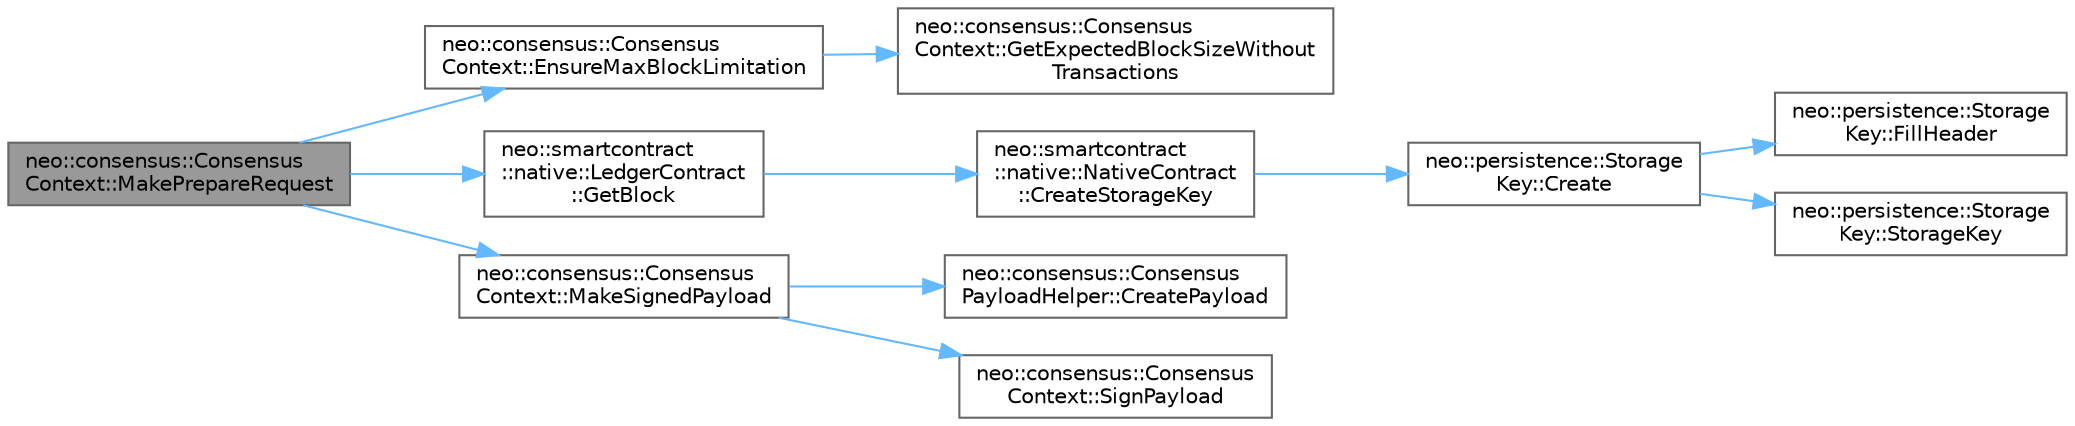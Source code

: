 digraph "neo::consensus::ConsensusContext::MakePrepareRequest"
{
 // LATEX_PDF_SIZE
  bgcolor="transparent";
  edge [fontname=Helvetica,fontsize=10,labelfontname=Helvetica,labelfontsize=10];
  node [fontname=Helvetica,fontsize=10,shape=box,height=0.2,width=0.4];
  rankdir="LR";
  Node1 [id="Node000001",label="neo::consensus::Consensus\lContext::MakePrepareRequest",height=0.2,width=0.4,color="gray40", fillcolor="grey60", style="filled", fontcolor="black",tooltip="Makes a prepare request message."];
  Node1 -> Node2 [id="edge1_Node000001_Node000002",color="steelblue1",style="solid",tooltip=" "];
  Node2 [id="Node000002",label="neo::consensus::Consensus\lContext::EnsureMaxBlockLimitation",height=0.2,width=0.4,color="grey40", fillcolor="white", style="filled",URL="$classneo_1_1consensus_1_1_consensus_context.html#a140179f63e80a44ca1de0fab666e0ab8",tooltip="Ensures transactions don't exceed block limits."];
  Node2 -> Node3 [id="edge2_Node000002_Node000003",color="steelblue1",style="solid",tooltip=" "];
  Node3 [id="Node000003",label="neo::consensus::Consensus\lContext::GetExpectedBlockSizeWithout\lTransactions",height=0.2,width=0.4,color="grey40", fillcolor="white", style="filled",URL="$classneo_1_1consensus_1_1_consensus_context.html#a2d17d7c4d9feaa95f50f567d4744931b",tooltip="Gets the expected block size without transactions."];
  Node1 -> Node4 [id="edge3_Node000001_Node000004",color="steelblue1",style="solid",tooltip=" "];
  Node4 [id="Node000004",label="neo::smartcontract\l::native::LedgerContract\l::GetBlock",height=0.2,width=0.4,color="grey40", fillcolor="white", style="filled",URL="$classneo_1_1smartcontract_1_1native_1_1_ledger_contract.html#a3194e243d9cd12784d6bda5a48caccbe",tooltip="Gets the block for the specified hash."];
  Node4 -> Node5 [id="edge4_Node000004_Node000005",color="steelblue1",style="solid",tooltip=" "];
  Node5 [id="Node000005",label="neo::smartcontract\l::native::NativeContract\l::CreateStorageKey",height=0.2,width=0.4,color="grey40", fillcolor="white", style="filled",URL="$classneo_1_1smartcontract_1_1native_1_1_native_contract.html#a5a9ec24cc4c1584fb00fdf32f614dbd8",tooltip="Creates a storage key with the specified prefix."];
  Node5 -> Node6 [id="edge5_Node000005_Node000006",color="steelblue1",style="solid",tooltip=" "];
  Node6 [id="Node000006",label="neo::persistence::Storage\lKey::Create",height=0.2,width=0.4,color="grey40", fillcolor="white", style="filled",URL="$classneo_1_1persistence_1_1_storage_key.html#ae7001770e96642cfdb2f878c6264bf51",tooltip="Creates a storage key with contract ID and prefix."];
  Node6 -> Node7 [id="edge6_Node000006_Node000007",color="steelblue1",style="solid",tooltip=" "];
  Node7 [id="Node000007",label="neo::persistence::Storage\lKey::FillHeader",height=0.2,width=0.4,color="grey40", fillcolor="white", style="filled",URL="$classneo_1_1persistence_1_1_storage_key.html#a4a6ee8a47d7cfb0b3802d3697ddf571f",tooltip="Fills the header (contract ID + prefix) into a span."];
  Node6 -> Node8 [id="edge7_Node000006_Node000008",color="steelblue1",style="solid",tooltip=" "];
  Node8 [id="Node000008",label="neo::persistence::Storage\lKey::StorageKey",height=0.2,width=0.4,color="grey40", fillcolor="white", style="filled",URL="$classneo_1_1persistence_1_1_storage_key.html#a26e71bde9629f81837c84d69d83fd75a",tooltip="Constructs an empty StorageKey."];
  Node1 -> Node9 [id="edge8_Node000001_Node000009",color="steelblue1",style="solid",tooltip=" "];
  Node9 [id="Node000009",label="neo::consensus::Consensus\lContext::MakeSignedPayload",height=0.2,width=0.4,color="grey40", fillcolor="white", style="filled",URL="$classneo_1_1consensus_1_1_consensus_context.html#a8d533040842d9fdb0fa3b0e7edc8aa92",tooltip="Creates a signed ExtensiblePayload for a consensus message."];
  Node9 -> Node10 [id="edge9_Node000009_Node000010",color="steelblue1",style="solid",tooltip=" "];
  Node10 [id="Node000010",label="neo::consensus::Consensus\lPayloadHelper::CreatePayload",height=0.2,width=0.4,color="grey40", fillcolor="white", style="filled",URL="$classneo_1_1consensus_1_1_consensus_payload_helper.html#a35a74e896ce8907b1a988a43a1ab1e23",tooltip="Creates an ExtensiblePayload containing a consensus message."];
  Node9 -> Node11 [id="edge10_Node000009_Node000011",color="steelblue1",style="solid",tooltip=" "];
  Node11 [id="Node000011",label="neo::consensus::Consensus\lContext::SignPayload",height=0.2,width=0.4,color="grey40", fillcolor="white", style="filled",URL="$classneo_1_1consensus_1_1_consensus_context.html#a703300a1a934d166fb4e79fc7963c869",tooltip="Signs an ExtensiblePayload."];
}
